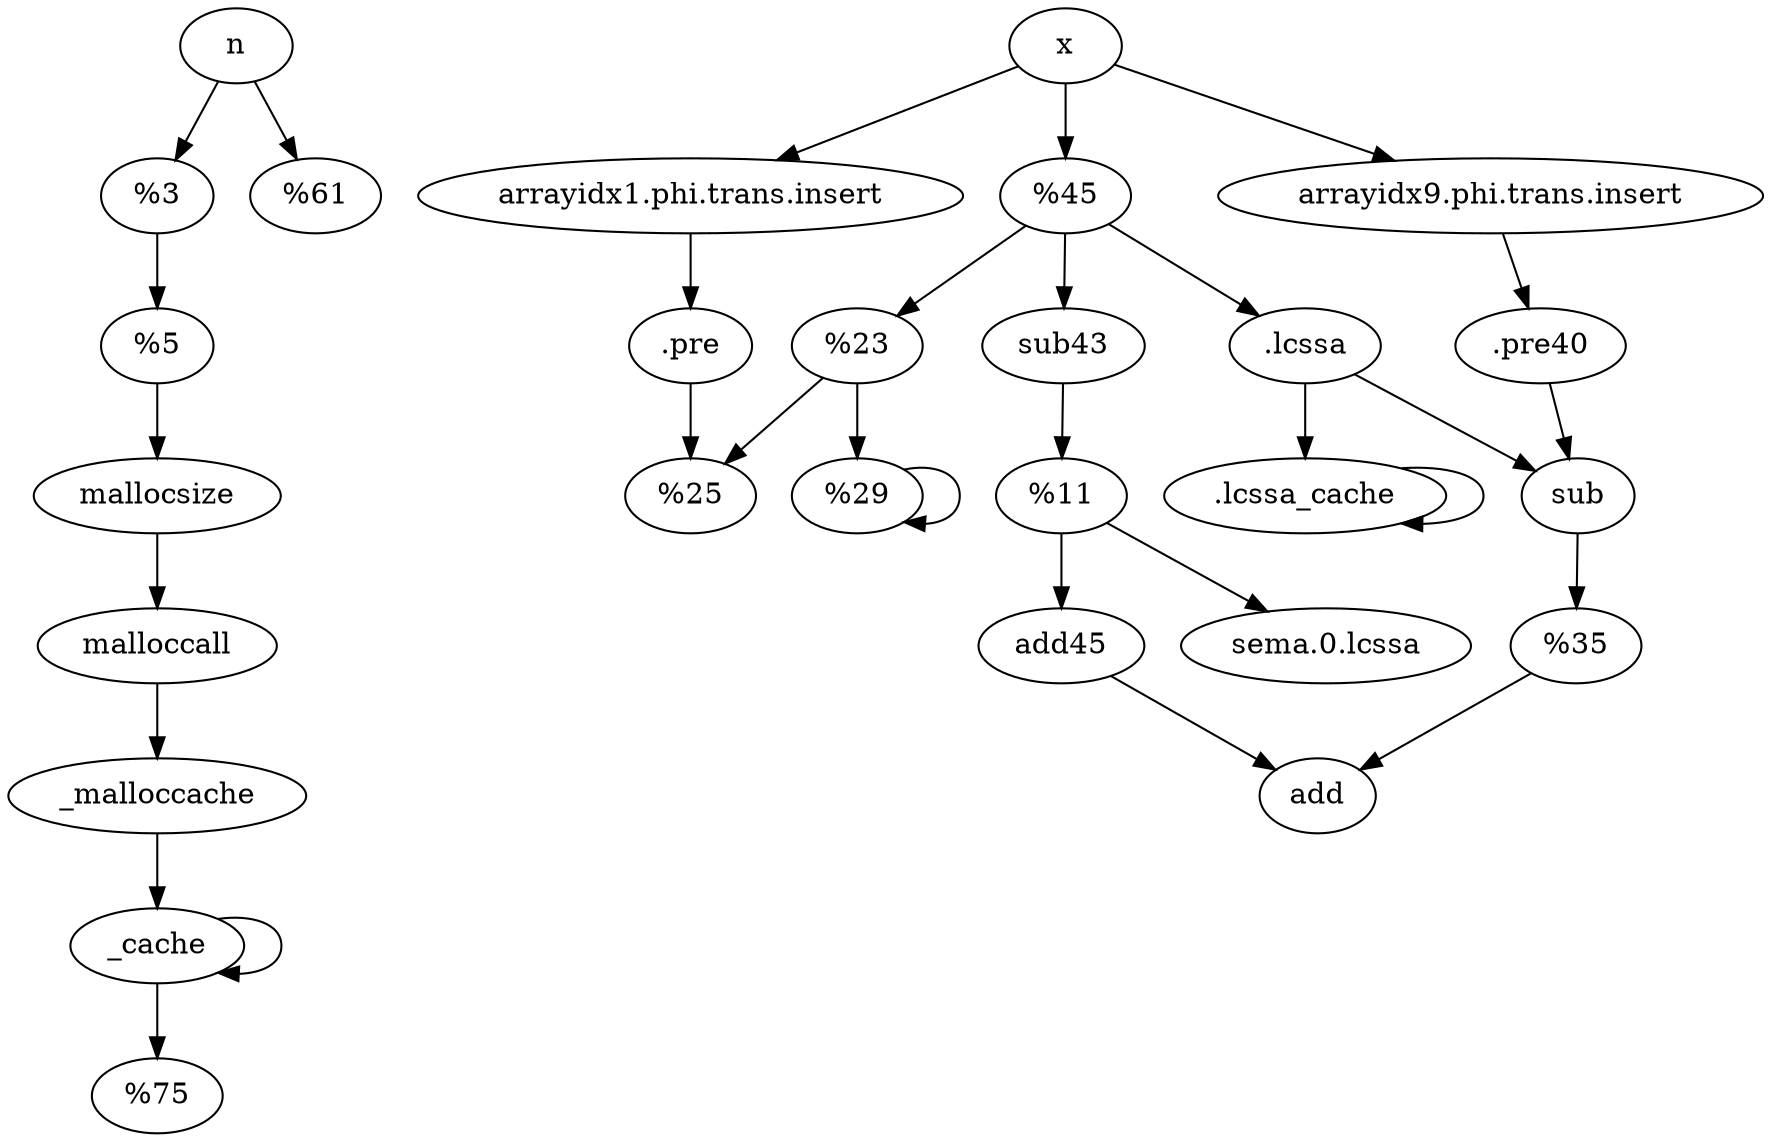 digraph G {
		"%1" -> "%2"
		"arrayidx1.phi.trans.insert" -> ".pre"
		"sub43" -> "%3"
		"%3" -> "sema.0.lcssa"
		"%3" -> "add45"
		".lcssa" -> ".lcssa_cache"
		".lcssa" -> "sub"
		"%5" -> "%8"
		"%5" -> "%7"
		"add45" -> "add"
		"%9" -> "add"
		"arrayidx9.phi.trans.insert" -> ".pre40"
		".pre40" -> "sub"
		".pre" -> "%8"
		"%0" -> "%5"
		"%0" -> "sub43"
		"%0" -> ".lcssa"
		"x" -> "arrayidx9.phi.trans.insert"
		"x" -> "arrayidx1.phi.trans.insert"
		"x" -> "%0"
		"n" -> "%1"
		"n" -> "%4"
		"sub" -> "%9"
		"malloccall" -> "_malloccache"
		".lcssa_cache" -> ".lcssa_cache"
		"%2" -> "mallocsize"
		"_cache" -> "_cache"
		"_cache" -> "%6"
		"mallocsize" -> "malloccall"
		"_malloccache" -> "_cache"
		"%7" -> "%7"
}
